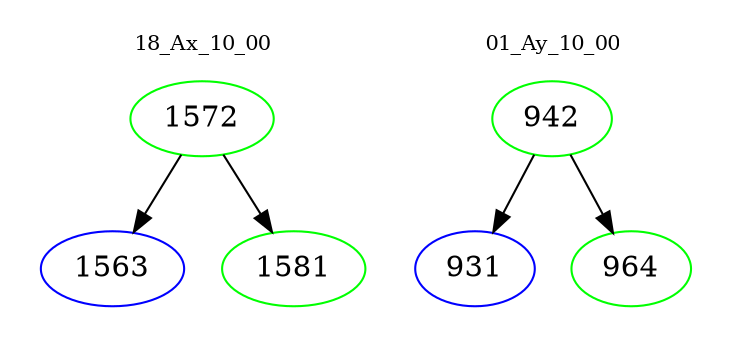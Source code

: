 digraph{
subgraph cluster_0 {
color = white
label = "18_Ax_10_00";
fontsize=10;
T0_1572 [label="1572", color="green"]
T0_1572 -> T0_1563 [color="black"]
T0_1563 [label="1563", color="blue"]
T0_1572 -> T0_1581 [color="black"]
T0_1581 [label="1581", color="green"]
}
subgraph cluster_1 {
color = white
label = "01_Ay_10_00";
fontsize=10;
T1_942 [label="942", color="green"]
T1_942 -> T1_931 [color="black"]
T1_931 [label="931", color="blue"]
T1_942 -> T1_964 [color="black"]
T1_964 [label="964", color="green"]
}
}
